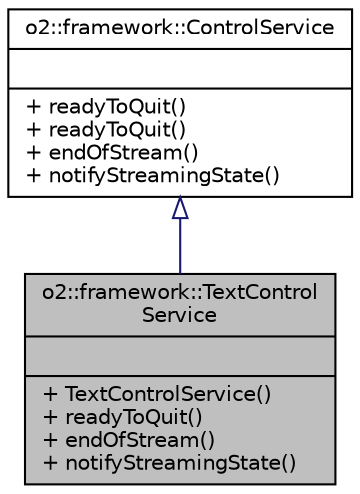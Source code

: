 digraph "o2::framework::TextControlService"
{
 // INTERACTIVE_SVG=YES
  bgcolor="transparent";
  edge [fontname="Helvetica",fontsize="10",labelfontname="Helvetica",labelfontsize="10"];
  node [fontname="Helvetica",fontsize="10",shape=record];
  Node1 [label="{o2::framework::TextControl\lService\n||+ TextControlService()\l+ readyToQuit()\l+ endOfStream()\l+ notifyStreamingState()\l}",height=0.2,width=0.4,color="black", fillcolor="grey75", style="filled", fontcolor="black"];
  Node2 -> Node1 [dir="back",color="midnightblue",fontsize="10",style="solid",arrowtail="onormal",fontname="Helvetica"];
  Node2 [label="{o2::framework::ControlService\n||+ readyToQuit()\l+ readyToQuit()\l+ endOfStream()\l+ notifyStreamingState()\l}",height=0.2,width=0.4,color="black",URL="$d3/dab/classo2_1_1framework_1_1ControlService.html"];
}
